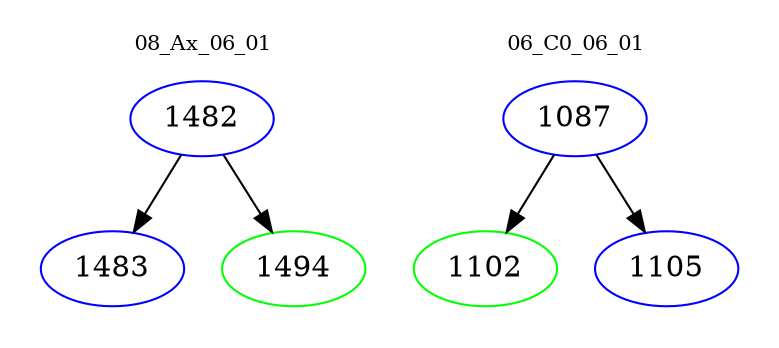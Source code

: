 digraph{
subgraph cluster_0 {
color = white
label = "08_Ax_06_01";
fontsize=10;
T0_1482 [label="1482", color="blue"]
T0_1482 -> T0_1483 [color="black"]
T0_1483 [label="1483", color="blue"]
T0_1482 -> T0_1494 [color="black"]
T0_1494 [label="1494", color="green"]
}
subgraph cluster_1 {
color = white
label = "06_C0_06_01";
fontsize=10;
T1_1087 [label="1087", color="blue"]
T1_1087 -> T1_1102 [color="black"]
T1_1102 [label="1102", color="green"]
T1_1087 -> T1_1105 [color="black"]
T1_1105 [label="1105", color="blue"]
}
}
